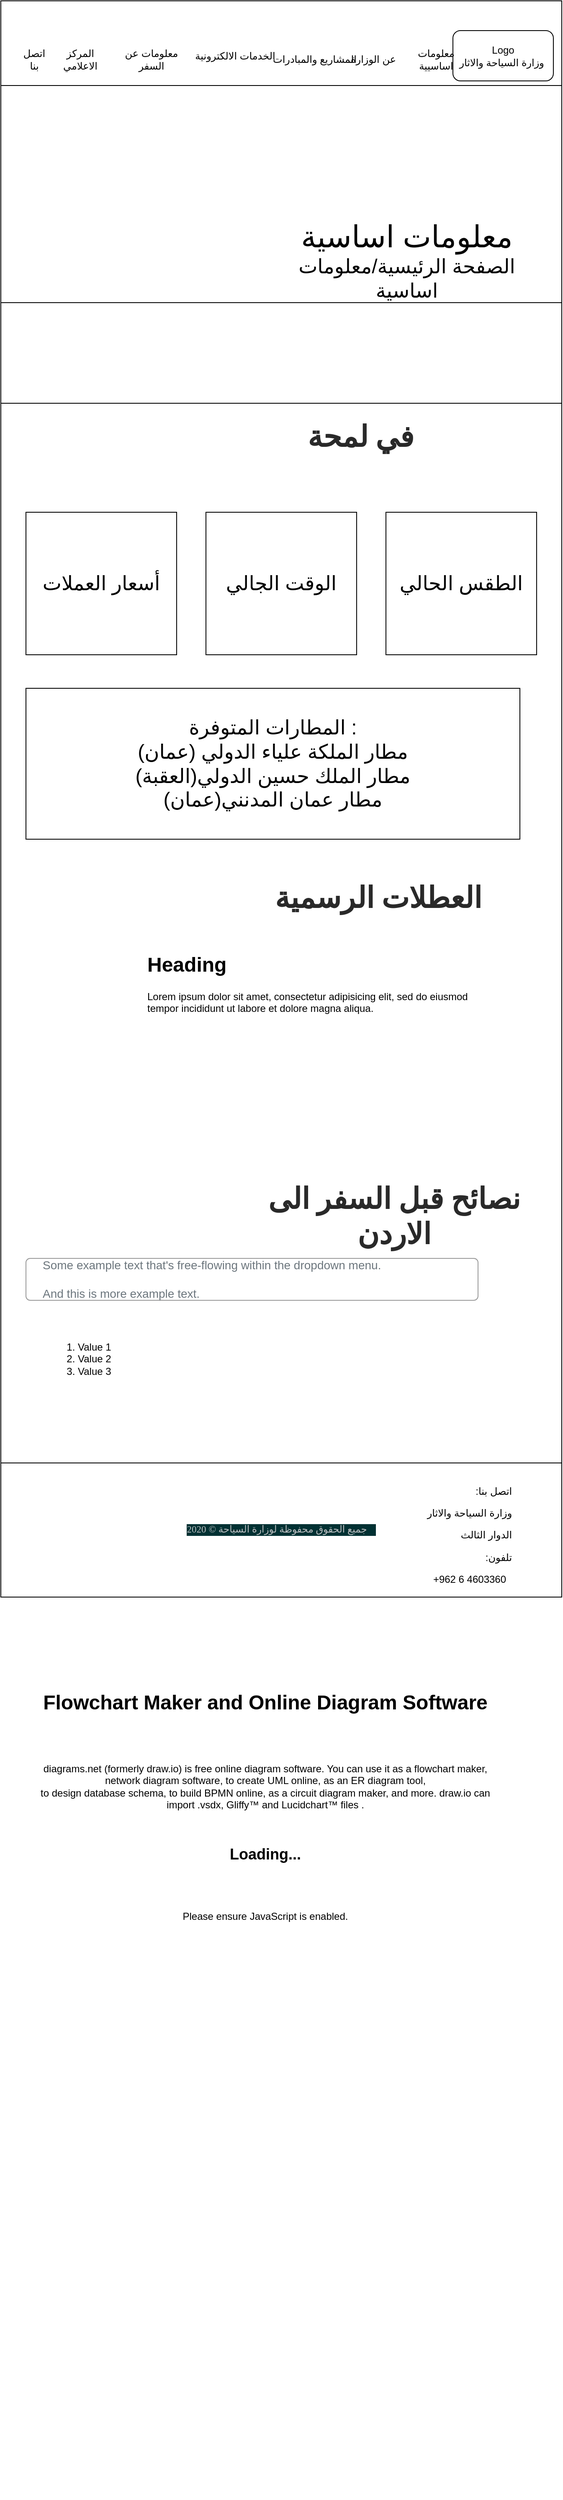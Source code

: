 <mxfile version="13.7.6" type="device"><diagram id="JNlzu4Xr3FaPNPKi71Lb" name="Page-1"><mxGraphModel dx="1038" dy="1668" grid="1" gridSize="10" guides="1" tooltips="1" connect="1" arrows="1" fold="1" page="1" pageScale="1" pageWidth="827" pageHeight="1169" math="0" shadow="0"><root><mxCell id="0"/><mxCell id="1" parent="0"/><mxCell id="hE1jJDtbksWJS3IIkHhi-1" value="" style="rounded=0;whiteSpace=wrap;html=1;" parent="1" vertex="1"><mxGeometry x="80" y="-150" width="670" height="1270" as="geometry"/></mxCell><mxCell id="hE1jJDtbksWJS3IIkHhi-2" value="" style="rounded=0;whiteSpace=wrap;html=1;fontStyle=1" parent="1" vertex="1"><mxGeometry x="80" y="-150" width="670" height="1900" as="geometry"/></mxCell><mxCell id="hE1jJDtbksWJS3IIkHhi-10" value="&lt;font&gt;&lt;span style=&quot;font-size: 36px&quot;&gt;معلومات اساسية&lt;/span&gt;&lt;br&gt;&lt;font style=&quot;font-size: 24px&quot;&gt;الصفحة الرئيسية/&lt;/font&gt;&lt;/font&gt;&lt;font style=&quot;font-size: 24px&quot;&gt;معلومات &lt;/font&gt;&lt;font&gt;&lt;font style=&quot;font-size: 24px&quot;&gt;اساسية&lt;/font&gt;&lt;br&gt;&lt;/font&gt;" style="text;html=1;strokeColor=none;fillColor=none;align=center;verticalAlign=middle;whiteSpace=wrap;rounded=0;" parent="1" vertex="1"><mxGeometry x="420" y="120" width="290" height="80" as="geometry"/></mxCell><mxCell id="hE1jJDtbksWJS3IIkHhi-11" value="" style="rounded=0;whiteSpace=wrap;html=1;" parent="1" vertex="1"><mxGeometry x="80" y="210" width="670" height="120" as="geometry"/></mxCell><mxCell id="hE1jJDtbksWJS3IIkHhi-13" value="&lt;span style=&quot;font-family: &amp;#34;cairo bold&amp;#34; ; font-size: 35px ; font-weight: 700 ; background-color: rgb(255 , 255 , 255)&quot;&gt;&lt;font color=&quot;#292929&quot;&gt;في لمحة&lt;/font&gt;&lt;/span&gt;" style="text;html=1;strokeColor=none;fillColor=none;align=center;verticalAlign=middle;whiteSpace=wrap;rounded=0;" parent="1" vertex="1"><mxGeometry x="340" y="360" width="340" height="20" as="geometry"/></mxCell><mxCell id="hE1jJDtbksWJS3IIkHhi-14" value="&lt;font style=&quot;font-size: 24px&quot;&gt;الطقس الحالي&lt;/font&gt;" style="rounded=0;whiteSpace=wrap;html=1;" parent="1" vertex="1"><mxGeometry x="540" y="460" width="180" height="170" as="geometry"/></mxCell><mxCell id="hE1jJDtbksWJS3IIkHhi-16" value="&lt;font style=&quot;font-size: 24px&quot;&gt;الوقت الجالي&lt;/font&gt;" style="rounded=0;whiteSpace=wrap;html=1;" parent="1" vertex="1"><mxGeometry x="325" y="460" width="180" height="170" as="geometry"/></mxCell><mxCell id="hE1jJDtbksWJS3IIkHhi-17" value="&lt;font style=&quot;font-size: 24px&quot;&gt;أسعار العملات&lt;/font&gt;" style="rounded=0;whiteSpace=wrap;html=1;" parent="1" vertex="1"><mxGeometry x="110" y="460" width="180" height="170" as="geometry"/></mxCell><mxCell id="hE1jJDtbksWJS3IIkHhi-18" value="&lt;font style=&quot;font-size: 24px&quot;&gt;المطارات المتوفرة :&lt;br&gt;مطار الملكة علياء الدولي (عمان)&lt;br&gt;مطار الملك حسين الدولي(العقبة)&lt;br&gt;مطار عمان المدنني(عمان)&lt;/font&gt;" style="rounded=0;whiteSpace=wrap;html=1;" parent="1" vertex="1"><mxGeometry x="110" y="670" width="590" height="180" as="geometry"/></mxCell><mxCell id="hE1jJDtbksWJS3IIkHhi-20" value="&lt;font color=&quot;#292929&quot; face=&quot;cairo bold&quot;&gt;&lt;span style=&quot;font-size: 35px ; background-color: rgb(255 , 255 , 255)&quot;&gt;&lt;b&gt;العطلات الرسمية&lt;/b&gt;&lt;/span&gt;&lt;/font&gt;" style="text;html=1;strokeColor=none;fillColor=none;align=center;verticalAlign=middle;whiteSpace=wrap;rounded=0;" parent="1" vertex="1"><mxGeometry x="361" y="910" width="340" height="20" as="geometry"/></mxCell><mxCell id="hE1jJDtbksWJS3IIkHhi-31" value="&lt;span style=&quot;font-family: &amp;#34;cairo bold&amp;#34; ; font-size: 35px ; font-weight: 700 ; background-color: rgb(255 , 255 , 255)&quot;&gt;&lt;font color=&quot;#292929&quot;&gt;نصائح قبل السفر الى الاردن&lt;/font&gt;&lt;/span&gt;" style="text;html=1;strokeColor=none;fillColor=none;align=center;verticalAlign=middle;whiteSpace=wrap;rounded=0;" parent="1" vertex="1"><mxGeometry x="380" y="1290" width="340" height="20" as="geometry"/></mxCell><mxCell id="hE1jJDtbksWJS3IIkHhi-32" value="Some example text that's free-flowing within the dropdown menu.&lt;br style=&quot;font-size: 14px&quot;&gt;&lt;br style=&quot;font-size: 14px&quot;&gt;And this is more example text." style="html=1;shadow=0;dashed=0;shape=mxgraph.bootstrap.rrect;rSize=5;strokeColor=#999999;strokeWidth=1;fillColor=#FFFFFF;fontColor=#6C767D;whiteSpace=wrap;align=left;verticalAlign=middle;spacingLeft=10;fontSize=14;spacing=10;" parent="1" vertex="1"><mxGeometry x="110" y="1350" width="540" height="50" as="geometry"/></mxCell><mxCell id="hE1jJDtbksWJS3IIkHhi-34" value="&lt;ol&gt;&lt;li&gt;Value 1&lt;/li&gt;&lt;li&gt;Value 2&lt;/li&gt;&lt;li&gt;Value 3&lt;/li&gt;&lt;/ol&gt;" style="text;strokeColor=none;fillColor=none;html=1;whiteSpace=wrap;verticalAlign=middle;overflow=hidden;rotation=0;" parent="1" vertex="1"><mxGeometry x="130" y="1420" width="490" height="100" as="geometry"/></mxCell><mxCell id="hE1jJDtbksWJS3IIkHhi-36" value="&lt;div class=&quot;sct-copyright&quot; style=&quot;box-sizing: border-box ; color: rgb(189 , 190 , 192) ; float: right ; padding-left: 0px ; padding-right: 0.9em ; font-family: &amp;#34;newfont&amp;#34; ; font-size: 11.52px ; text-align: left ; background-color: rgb(1 , 49 , 51)&quot;&gt;جميع الحقوق محفوظة لوزارة السياحة ©&amp;nbsp;2020&lt;/div&gt;&lt;div&gt;&lt;br&gt;&lt;/div&gt;" style="rounded=0;whiteSpace=wrap;html=1;" parent="1" vertex="1"><mxGeometry x="80" y="1594" width="670" height="160" as="geometry"/></mxCell><mxCell id="hE1jJDtbksWJS3IIkHhi-37" value="&lt;p class=&quot;MsoNormal&quot; align=&quot;right&quot; style=&quot;text-align: right&quot;&gt;&lt;span lang=&quot;AR-SA&quot; dir=&quot;RTL&quot; style=&quot;font-family: &amp;#34;arial&amp;#34; , sans-serif&quot;&gt;&lt;span style=&quot;background-color: rgb(255 , 255 , 255)&quot;&gt;اتصل بنا:&lt;/span&gt;&lt;span style=&quot;background-color: yellow&quot;&gt;&lt;/span&gt;&lt;/span&gt;&lt;/p&gt;&lt;p class=&quot;MsoNormal&quot; align=&quot;right&quot; style=&quot;text-align: right&quot;&gt;&lt;span lang=&quot;AR-SA&quot; dir=&quot;RTL&quot; style=&quot;font-family: &amp;#34;arial&amp;#34; , sans-serif&quot;&gt;&lt;span style=&quot;background-color: rgb(255 , 255 , 255)&quot;&gt;وزارة السياحة والاثار&lt;/span&gt;&lt;/span&gt;&lt;/p&gt;&lt;p class=&quot;MsoNormal&quot; align=&quot;right&quot; style=&quot;text-align: right&quot;&gt;&lt;span lang=&quot;AR-SA&quot; dir=&quot;RTL&quot; style=&quot;font-family: &amp;#34;arial&amp;#34; , sans-serif&quot;&gt;&lt;span style=&quot;background-color: rgb(255 , 255 , 255)&quot;&gt;الدوار الثالث&amp;nbsp;&lt;/span&gt;&lt;/span&gt;&lt;/p&gt;&lt;p class=&quot;MsoNormal&quot; align=&quot;right&quot; style=&quot;text-align: right&quot;&gt;&lt;span lang=&quot;AR-SA&quot; dir=&quot;RTL&quot; style=&quot;font-family: &amp;#34;arial&amp;#34; , sans-serif&quot;&gt;&lt;span style=&quot;background-color: rgb(255 , 255 , 255)&quot;&gt;تلفون:&lt;/span&gt;&lt;/span&gt;&lt;/p&gt;&lt;span style=&quot;line-height: 107% ; font-family: &amp;#34;arial&amp;#34; , sans-serif&quot;&gt;&lt;font style=&quot;font-size: 12px&quot;&gt;+962 6 4603360&lt;/font&gt;&lt;/span&gt;" style="text;html=1;strokeColor=none;fillColor=none;align=center;verticalAlign=middle;whiteSpace=wrap;rounded=0;" parent="1" vertex="1"><mxGeometry x="560" y="1609" width="160" height="130" as="geometry"/></mxCell><mxCell id="OHy2hrkIZlIpVGqFlEEJ-1" value="&lt;!--[if IE]&gt;&lt;meta http-equiv=&quot;X-UA-Compatible&quot; content=&quot;IE=5&quot; &gt;&lt;![endif]--&gt;&#10;&lt;!DOCTYPE html&gt;&#10;&lt;html&gt;&#10;&lt;head&gt;&#10;    &lt;title&gt;Flowchart Maker &amp;amp; Online Diagram Software&lt;/title&gt;&#10;    &lt;meta charset=&quot;utf-8&quot;/&gt;&#10;    &lt;meta http-equiv=&quot;Content-Type&quot; content=&quot;text/html; charset=UTF-8&quot;&gt;&#10;    &lt;!-- Native File System API V2 token for *.draw.io expires 14 Sep 2020 --&gt;&#10;    &lt;meta http-equiv=&quot;origin-trial&quot; content=&quot;AjgaLuh8yrlyGy6ral+WSzM7W13vqpZtL8+jrAmt90ok8cbP+sguPv0rNRnsOCiNJHEoyro6qcMav8NaR/dkwg8AAABleyJvcmlnaW4iOiJodHRwczovL2RyYXcuaW86NDQzIiwiZmVhdHVyZSI6Ik5hdGl2ZUZpbGVTeXN0ZW0yIiwiZXhwaXJ5IjoxNjAwMDkyNzkxLCJpc1N1YmRvbWFpbiI6dHJ1ZX0=&quot;&gt;&#10;    &lt;!-- Native File System API V2 token for *.diagrams.net expires 14 Sep 2020 --&gt;&#10;    &lt;meta http-equiv=&quot;origin-trial&quot; content=&quot;Al+1VXUPny629kRmXY/uWBBSXzZM4IUbLeErqn2bN/qNK/luCdHD0Lh7I4TQ/jbPxBkBMeI04U/aHBAYhurakAMAAABqeyJvcmlnaW4iOiJodHRwczovL2RpYWdyYW1zLm5ldDo0NDMiLCJmZWF0dXJlIjoiTmF0aXZlRmlsZVN5c3RlbTIiLCJleHBpcnkiOjE2MDAwOTI4MTksImlzU3ViZG9tYWluIjp0cnVlfQ==&quot;&gt;&#10;    &lt;meta name=&quot;Description&quot; content=&quot;diagrams.net is free online diagram software for making flowcharts, process diagrams, org charts, UML, ER and network diagrams&quot;&gt;&#10;    &lt;meta name=&quot;Keywords&quot; content=&quot;diagram, online, flow chart, flowchart maker, uml, erd&quot;&gt;&#10;    &lt;meta itemprop=&quot;name&quot; content=&quot;diagrams.net - free flowchart maker and diagrams online&quot;&gt;&#10;&#9;&lt;meta itemprop=&quot;description&quot; content=&quot;diagrams.net is a free online diagramming application  and flowchart maker . You can use it to create UML, entity relationship,&#10;&#9;&#9;org charts, BPMN and BPM, database schema and networks. Also possible are telecommunication network, workflow, flowcharts, maps overlays and GIS, electronic &#10;&#9;&#9;circuit and social network diagrams.&quot;&gt;&#10;&#9;&lt;meta itemprop=&quot;image&quot; content=&quot;https://lh4.googleusercontent.com/-cLKEldMbT_E/Tx8qXDuw6eI/AAAAAAAAAAs/Ke0pnlk8Gpg/w500-h344-k/BPMN%2Bdiagram%2Brc2f.png&quot;&gt;&#10;    &lt;meta name=&quot;viewport&quot; content=&quot;width=device-width, initial-scale=1.0, maximum-scale=1.0, user-scalable=no&quot;&gt;&#10;&#9;&lt;meta name=&quot;msapplication-config&quot; content=&quot;images/browserconfig.xml&quot;&gt;&#10;    &lt;meta name=&quot;mobile-web-app-capable&quot; content=&quot;yes&quot;&gt;&#10;&#9;&lt;meta name=&quot;theme-color&quot; content=&quot;#d89000&quot;&gt;&#10;&#9;&lt;script type=&quot;text/javascript&quot;&gt;&#10;&#9;&#9;/**&#10;&#9;&#9; * URL Parameters and protocol description are here:&#10;&#9;&#9; *&#10;&#9;&#9; * https://desk.draw.io/support/solutions/articles/16000042546-what-url-parameters-are-supported&#10;&#9;&#9; *&#10;&#9;&#9; * Parameters for developers:&#10;&#9;&#9; *&#10;&#9;&#9; * - dev=1: For developers only&#10;&#9;&#9; * - test=1: For developers only&#10;&#9;&#9; * - export=URL for export: For developers only&#10;&#9;&#9; * - ignoremime=1: For developers only (see DriveClient.js). Use Cmd-S to override mime.&#10;&#9;&#9; * - createindex=1: For developers only (see etc/build/README)&#10;&#9;&#9; * - filesupport=0: For developers only (see Editor.js in core)&#10;&#9;&#9; * - savesidebar=1: For developers only (see Sidebar.js)&#10;&#9;&#9; * - pages=1: For developers only (see Pages.js)&#10;&#9;&#9; * - lic=email: For developers only (see LicenseServlet.java)&#10;&#9;&#9; * --&#10;&#9;&#9; * - networkshapes=1: For testing network shapes (temporary)&#10;&#9;&#9; */&#10;&#9;&#9;var urlParams = (function()&#10;&#9;&#9;{&#10;&#9;&#9;&#9;var result = new Object();&#10;&#9;&#9;&#9;var params = window.location.search.slice(1).split('&amp;');&#10;&#9;&#9;&#9;&#10;&#9;&#9;&#9;for (var i = 0; i &lt; params.length; i++)&#10;&#9;&#9;&#9;{&#10;&#9;&#9;&#9;&#9;idx = params[i].indexOf('=');&#10;&#9;&#9;&#9;&#9;&#10;&#9;&#9;&#9;&#9;if (idx &gt; 0)&#10;&#9;&#9;&#9;&#9;{&#10;&#9;&#9;&#9;&#9;&#9;result[params[i].substring(0, idx)] = params[i].substring(idx + 1);&#10;&#9;&#9;&#9;&#9;}&#10;&#9;&#9;&#9;}&#10;&#9;&#9;&#9;&#10;&#9;&#9;&#9;return result;&#10;&#9;&#9;})();&#10;&#9;&#9;&#10;&#9;&#9;// Forces CDN caches by passing URL parameters via URL hash&#10;&#9;&#9;if (window.location.hash != null &amp;&amp; window.location.hash.substring(0, 2) == '#P')&#10;&#9;&#9;{&#10;&#9;&#9;&#9;try&#10;&#9;&#9;&#9;{&#10;&#9;&#9;&#9;&#9;urlParams = JSON.parse(decodeURIComponent(window.location.hash.substring(2)));&#10;&#9;&#9;&#9;&#9;&#10;&#9;&#9;&#9;&#9;if (urlParams.hash != null)&#10;&#9;&#9;&#9;&#9;{&#10;&#9;&#9;&#9;&#9;&#9;window.location.hash = urlParams.hash;&#10;&#9;&#9;&#9;&#9;}&#10;&#9;&#9;&#9;}&#10;&#9;&#9;&#9;catch (e)&#10;&#9;&#9;&#9;{&#10;&#9;&#9;&#9;&#9;// ignore&#10;&#9;&#9;&#9;}&#10;&#9;&#9;}&#10;&#9;&#9;&#10;&#9;&#9;// Global variable for desktop&#10;&#9;&#9;var mxIsElectron = window &amp;&amp; window.process &amp;&amp; window.process.type;&#10;&#10;&#9;&#9;// Redirects page if required&#10;&#9;&#9;if (urlParams['dev'] != '1')&#10;&#9;&#9;{&#10;&#9;&#9;&#9;(function()&#10;&#9;&#9;&#9;{&#10;&#9;&#9;&#9;&#9;var proto = window.location.protocol;&#10;&#9;&#9;&#9;&#9;&#10;&#9;&#9;&#9;&#9;if (!mxIsElectron)&#10;&#9;&#9;&#9;&#9;{&#10;&#9;&#9;&#9;&#9;&#9;var host = window.location.host;&#10;&#9;&#9;&#10;&#9;&#9;&#9;&#9;&#9;// Redirects apex, drive and rt to www&#10;&#9;&#9;&#9;&#9;&#9;if (host === 'draw.io' || host === 'rt.draw.io' || host === 'drive.draw.io')&#10;&#9;&#9;&#9;&#9;&#9;{&#10;&#9;&#9;&#9;&#9;&#9;&#9;host = 'www.draw.io';&#10;&#9;&#9;&#9;&#9;&#9;}&#10;&#9;&#9;&#9;&#9;&#9;&#10;&#9;&#9;&#9;&#9;&#9;var href = proto + '//' + host + window.location.href.substring(&#10;&#9;&#9;&#9;&#9;&#9;&#9;&#9;window.location.protocol.length +&#10;&#9;&#9;&#9;&#9;&#9;&#9;&#9;window.location.host.length + 2);&#10;&#9;&#9;&#10;&#9;&#9;&#9;&#9;&#9;// Redirects if href changes&#10;&#9;&#9;&#9;&#9;&#9;if (href != window.location.href)&#10;&#9;&#9;&#9;&#9;&#9;{&#10;&#9;&#9;&#9;&#9;&#9;&#9;window.location.href = href;&#10;&#9;&#9;&#9;&#9;&#9;}&#10;&#9;&#9;&#9;&#9;}&#10;&#9;&#9;&#9;})();&#10;&#9;&#9;}&#10;&#9;&#9;&#10;&#9;&#9;/**&#10;&#9;&#9; * Adds meta tag to the page.&#10;&#9;&#9; */&#10;&#9;&#9;function mxmeta(name, content, httpEquiv)&#10;&#9;&#9;{&#10;&#9;&#9;&#9;try&#10;&#9;&#9;&#9;{&#10;&#9;&#9;&#9;&#9;var s = document.createElement('meta');&#10;&#9;&#9;&#9;&#9;&#10;&#9;&#9;&#9;&#9;if (name != null) &#10;&#9;&#9;&#9;&#9;{&#10;&#9;&#9;&#9;&#9;&#9;s.setAttribute('name', name);&#10;&#9;&#9;&#9;&#9;}&#10;&#10;&#9;&#9;&#9;&#9;s.setAttribute('content', content);&#10;&#9;&#9;&#9;&#9;&#10;&#9;&#9;&#9;&#9;if (httpEquiv != null) &#10;&#9;&#9;&#9;&#9;{&#10;&#9;&#9;&#9;&#9;&#9;s.setAttribute('http-equiv', httpEquiv);&#10;&#9;&#9;&#9;&#9;}&#10;&#10;&#9;&#9;&#9;  &#9;var t = document.getElementsByTagName('meta')[0];&#10;&#9;&#9;&#9;  &#9;t.parentNode.insertBefore(s, t);&#10;&#9;&#9;&#9;}&#10;&#9;&#9;&#9;catch (e)&#10;&#9;&#9;&#9;{&#10;&#9;&#9;&#9;&#9;// ignore&#10;&#9;&#9;&#9;}&#10;&#9;&#9;};&#10;&#9;&#9;&#10;&#9;&#9;/**&#10;&#9;&#9; * Synchronously adds scripts to the page.&#10;&#9;&#9; */&#10;&#9;&#9;function mxscript(src, onLoad, id, dataAppKey, noWrite)&#10;&#9;&#9;{&#10;&#9;&#9;&#9;if (onLoad != null || noWrite)&#10;&#9;&#9;&#9;{&#10;&#9;&#9;&#9;&#9;var s = document.createElement('script');&#10;&#9;&#9;&#9;&#9;s.setAttribute('type', 'text/javascript');&#10;&#9;&#9;&#9;&#9;s.setAttribute('src', src);&#10;&#9;&#9;&#9;&#9;var r = false;&#10;&#9;&#9;&#9;&#9;&#10;&#9;&#9;&#9;&#9;if (id != null)&#10;&#9;&#9;&#9;&#9;{&#10;&#9;&#9;&#9;&#9;&#9;s.setAttribute('id', id);&#10;&#9;&#9;&#9;&#9;}&#10;&#9;&#9;&#9;&#9;&#10;&#9;&#9;&#9;&#9;if (dataAppKey != null)&#10;&#9;&#9;&#9;&#9;{&#10;&#9;&#9;&#9;&#9;&#9;s.setAttribute('data-app-key', dataAppKey);&#10;&#9;&#9;&#9;&#9;}&#10;&#9;&#9;&#9;&#9;&#10;&#9;&#9;&#9;&#9;if (onLoad != null)&#10;&#9;&#9;&#9;&#9;{&#10;&#9;&#9;&#9;&#9;&#9;s.onload = s.onreadystatechange = function()&#10;&#9;&#9;&#9;&#9;&#9;{&#10;&#9;&#9;&#9;&#9;&#9;&#9;if (!r &amp;&amp; (!this.readyState || this.readyState == 'complete'))&#10;&#9;&#9;&#9;&#9;&#9;&#9;{&#10;&#9;&#9;&#9;&#9;      &#9;&#9;r = true;&#10;&#9;&#9;&#9;&#9;      &#9;&#9;onLoad();&#10;&#9;&#9;&#9;&#9;&#9;&#9;}&#10;&#9;&#9;&#9;&#9;  &#9;};&#10;&#9;&#9;&#9;&#9;}&#10;&#9;&#9;&#9;  &#9;&#10;&#9;&#9;&#9;  &#9;var t = document.getElementsByTagName('script')[0];&#10;&#9;&#9;&#9;  &#9;&#10;&#9;&#9;&#9;  &#9;if (t != null)&#10;&#9;&#9;&#9;  &#9;{&#10;&#9;&#9;&#9;  &#9;&#9;t.parentNode.insertBefore(s, t);&#10;&#9;&#9;&#9;  &#9;}&#10;&#9;&#9;&#9;}&#10;&#9;&#9;&#9;else&#10;&#9;&#9;&#9;{&#10;&#9;&#9;&#9;&#9;document.write('&lt;script src=&quot;' + src + '&quot;' + ((id != null) ? ' id=&quot;' + id +'&quot; ' : '') +&#10;&#9;&#9;&#9;&#9;&#9;((dataAppKey != null) ? ' data-app-key=&quot;' + dataAppKey +'&quot; ' : '') + '&gt;&lt;/scr' + 'ipt&gt;');&#10;&#9;&#9;&#9;}&#10;&#9;&#9;};&#10;&#10;&#9;&#9;/**&#10;&#9;&#9; * Asynchronously adds scripts to the page.&#10;&#9;&#9; */&#10;&#9;&#9;function mxinclude(src)&#10;&#9;&#9;{&#10;&#9;&#9;&#9;var g = document.createElement('script');&#10;&#9;&#9;&#9;g.type = 'text/javascript';&#10;&#9;&#9;&#9;g.async = true;&#10;&#9;&#9;&#9;g.src = src;&#10;&#9;&#9;&#9;&#10;&#9;&#9;    var s = document.getElementsByTagName('script')[0];&#10;&#9;&#9;    s.parentNode.insertBefore(g, s);&#10;&#9;&#9;};&#10;&#9;&#9;&#10;&#9;&#9;/**&#10;&#9;&#9; * Adds meta tags with application name (depends on offline URL parameter)&#10;&#9;&#9; */&#10;&#9;&#9;(function()&#10;&#9;&#9;{&#10;&#9;&#9;&#9;var name = 'diagrams.net';&#10;&#9;&#9;&#9;mxmeta('apple-mobile-web-app-title', name);&#10;&#9;&#9;&#9;mxmeta('application-name', name);&#10;&#10;&#9;&#9;&#9;if (mxIsElectron)&#10;&#9;&#9;&#9;{&#10;&#9;&#9;&#9;&#9;mxmeta(null, 'default-src \'self\' \'unsafe-inline\'; connect-src \'self\' https://*.draw.io https://fonts.googleapis.com https://fonts.gstatic.com; img-src * data:; media-src *; font-src *; style-src-elem \'self\' \'unsafe-inline\' https://fonts.googleapis.com', 'Content-Security-Policy');&#10;&#9;&#9;&#9;}&#10;&#9;&#9;})();&#10;&#9;&#9;&#10;&#9;&#9;// Checks for local storage&#10;&#9;&#9;var isLocalStorage = false;&#10;&#9;&#9;&#10;&#9;&#9;try&#10;&#9;&#9;{&#10;&#9;&#9;&#9;isLocalStorage = urlParams['local'] != '1' &amp;&amp; typeof(localStorage) != 'undefined';&#10;&#9;&#9;}&#10;&#9;&#9;catch (e)&#10;&#9;&#9;{&#10;&#9;&#9;&#9;// ignored&#10;&#9;&#9;}&#10;&#10;&#9;&#9;var t0 = new Date();&#10;&#10;&#9;&#9;// Changes paths for local development environment&#10;&#9;&#9;if (urlParams['dev'] == '1')&#10;&#9;&#9;{&#10;&#9;&#9;&#9;// Used to request grapheditor/mxgraph sources in dev mode&#10;&#9;&#9;&#9;var mxDevUrl = document.location.protocol + '//devhost.jgraph.com/mxgraph2';&#10;&#9;&#9;&#9;&#10;&#9;&#9;&#9;// Used to request draw.io sources in dev mode&#10;&#9;&#9;&#9;var drawDevUrl = document.location.protocol + '//devhost.jgraph.com/drawio/src/main/webapp/';&#10;&#9;&#9;&#9;&#10;&#9;&#9;&#9;if (document.location.protocol == 'file:')&#10;&#9;&#9;&#9;{&#10;&#9;&#9;&#9;&#9;mxDevUrl = '../../../../../mxgraph2';&#10;&#9;&#9;&#9;&#9;drawDevUrl = './';&#10;&#9;&#9;&#9;&#9;&#10;&#9;&#9;&#9;&#9;// Forces includes for dev environment in node.js&#10;&#9;&#9;&#9;&#9;mxForceIncludes = true;&#10;&#9;&#9;&#9;}&#10;&#10;&#9;&#9;&#9;var geBasePath = mxDevUrl + '/javascript/examples/grapheditor/www/js';&#10;&#9;&#9;&#9;var mxBasePath = mxDevUrl + '/javascript/src';&#10;&#9;&#9;&#9;&#10;&#9;&#9;&#9;mxscript(drawDevUrl + 'js/PreConfig.js');&#10;&#9;&#9;&#9;mxscript(drawDevUrl + 'js/diagramly/Init.js');&#10;&#9;&#9;&#9;mxscript(geBasePath + '/Init.js');&#10;&#9;&#9;&#9;mxscript(mxDevUrl + '/javascript/src/js/mxClient.js');&#10;&#9;&#9;&#9;&#10;&#9;&#9;&#9;// Adds all JS code that depends on mxClient. This indirection via Devel.js is&#10;&#9;&#9;&#9;// required in some browsers to make sure mxClient.js (and the files that it&#10;&#9;&#9;&#9;// loads asynchronously) are available when the code loaded in Devel.js runs.&#10;&#9;&#9;&#9;mxscript(drawDevUrl + 'js/diagramly/Devel.js');&#10;&#9;&#9;&#9;mxscript(drawDevUrl + 'js/PostConfig.js');&#10;&#9;&#9;}&#10;&#9;&#9;else&#10;&#9;&#9;{&#10;&#9;&#9;&#9;(function()&#10;&#9;&#9;&#9;{&#10;&#9;&#9;&#9;&#9;var hostName = window.location.hostname;&#10;&#9;&#9;&#9;&#9;&#10;&#9;&#9;&#9;&#9;// Supported domains are *.draw.io and the packaged version in Quip&#10;&#9;&#9;&#9;&#9;var supportedDomain = (hostName.substring(hostName.length - 8, hostName.length) === '.draw.io') ||&#10;&#9;&#9;&#9;&#9;&#9;(hostName.substring(hostName.length - 13, hostName.length) === '.diagrams.net');&#10;&#9;&#9;&#9;&#9;&#9;(hostName.substring(hostName.length - 17, hostName.length) === '.quipelements.com');&#10;&#9;&#9;&#9;&#9;&#10;&#9;&#9;&#9;&#9;if (!supportedDomain)&#10;&#9;&#9;&#9;&#9;{&#10;&#9;&#9;&#9;&#9;&#9;mxscript('js/PreConfig.js');&#10;&#9;&#9;&#9;&#9;}&#10;&#9;&#9;&#9;&#9;&#10;&#9;&#9;&#9;&#9;mxscript('js/app.min.js');&#10;&#9;&#9;&#9;&#9;&#10;&#9;&#9;&#9;&#9;if (!supportedDomain)&#10;&#9;&#9;&#9;&#9;{&#10;&#9;&#9;&#9;&#9;&#9;mxscript('js/PostConfig.js');&#10;&#9;&#9;&#9;&#9;}&#10;&#9;&#9;&#9;})();&#10;&#9;&#9;}&#10;&#10;&#9;&#9;// Electron&#10;&#9;&#9;if (mxIsElectron)&#10;&#9;&#9;{&#10;&#9;&#9;&#9;mxscript('js/PreConfig.js');&#10;&#9;&#9;&#9;mxscript('js/diagramly/DesktopLibrary.js');&#10;&#9;&#9;&#9;mxscript('js/diagramly/ElectronApp.js');&#10;&#9;&#9;&#9;mxscript('js/extensions.min.js');&#10;&#9;&#9;&#9;mxscript('js/stencils.min.js');&#10;&#9;&#9;&#9;mxscript('js/shapes.min.js');&#10;&#9;&#9;&#9;mxscript('js/PostConfig.js');&#10;&#9;&#9;}&#10;&#9;&#9;&#10;&#9;&#9;// Adds basic error handling&#10;&#9;&#9;window.onerror = function()&#10;&#9;&#9;{&#10;&#9;&#9;&#9;var status = document.getElementById('geStatus');&#10;&#9;&#9;&#9;&#10;&#9;&#9;&#9;if (status != null)&#10;&#9;&#9;&#9;{&#10;&#9;&#9;&#9;&#9;status.innerHTML = 'Page could not be loaded. Please try refreshing.';&#10;&#9;&#9;&#9;}&#10;&#9;&#9;};&#10;&#9;&lt;/script&gt;&#10;    &lt;link rel=&quot;chrome-webstore-item&quot; href=&quot;https://chrome.google.com/webstore/detail/plgmlhohecdddhbmmkncjdmlhcmaachm&quot;&gt;&#10;&#9;&lt;link rel=&quot;apple-touch-icon&quot; sizes=&quot;180x180&quot; href=&quot;images/apple-touch-icon.png&quot;&gt;&#10;&#9;&lt;link rel=&quot;icon&quot; type=&quot;image/png&quot; sizes=&quot;32x32&quot; href=&quot;images/favicon-32x32.png&quot;&gt;&#10;&#9;&lt;link rel=&quot;icon&quot; type=&quot;image/png&quot; sizes=&quot;16x16&quot; href=&quot;images/favicon-16x16.png&quot;&gt;&#10;&#9;&lt;link rel=&quot;mask-icon&quot; href=&quot;images/safari-pinned-tab.svg&quot; color=&quot;#d89000&quot;&gt;&#10;&#9;&lt;link rel=&quot;stylesheet&quot; type=&quot;text/css&quot; href=&quot;js/croppie/croppie.min.css&quot;&gt;&#10;    &lt;link rel=&quot;stylesheet&quot; type=&quot;text/css&quot; href=&quot;styles/grapheditor.css&quot;&gt;&#10;    &lt;link rel=&quot;preconnect&quot; href=&quot;https://storage.googleapis.com&quot;&gt;&#10;    &lt;link rel=&quot;canonical&quot; href=&quot;https://app.diagrams.net&quot;&gt;&#10;&#9;&lt;link rel=&quot;manifest&quot; href=&quot;images/manifest.json&quot;&gt;&#10;&#9;&lt;link rel=&quot;shortcut icon&quot; href=&quot;favicon.ico&quot;&gt;&#10;&#9;&lt;style type=&quot;text/css&quot;&gt;&#10;&#9;&#9;body { overflow:hidden; }&#10;&#9;&#9;div.picker { z-index: 10007; }&#10;&#9;&#9;.geSidebarContainer .geTitle input {&#10;&#9;&#9;&#9;font-size:8pt;&#10;&#9;&#9;&#9;color:#606060;&#10;&#9;&#9;}&#10;&#9;&#9;.geBlock {&#10;&#9;&#9;&#9;z-index:-3;&#10;&#9;&#9;&#9;margin:100px;&#10;&#9;&#9;&#9;margin-top:40px;&#10;&#9;&#9;&#9;margin-bottom:30px;&#10;&#9;&#9;&#9;padding:20px;&#10;&#9;&#9;}&#10;&#9;&#9;.geBlock h1, .geBlock h2 {&#10;&#9;&#9;&#9;margin-top:0px;&#10;&#9;&#9;&#9;padding-top:0px;&#10;&#9;&#9;}&#10;&#9;&#9;.geEditor ::-webkit-scrollbar {&#10;&#9;&#9;    width:14px;&#10;&#9;&#9;    height:14px;&#10;&#9;&#9;}&#10;&#9;&#9;.geEditor ::-webkit-scrollbar-track {&#10;&#9;&#9;&#9;background-clip:padding-box;&#10;&#9;&#9;&#9;border:solid transparent;&#10;&#9;&#9;&#9;border-width:1px;&#10;&#9;&#9;}&#10;&#9;&#9;.geEditor ::-webkit-scrollbar-corner {&#10;&#9;&#9;&#9;background-color:transparent;&#10;&#9;&#9;}&#10;&#9;&#9;.geEditor ::-webkit-scrollbar-thumb {&#10;&#9;&#9;&#9;background-color:rgba(0,0,0,.1);&#10;&#9;&#9;&#9;background-clip:padding-box;&#10;&#9;&#9;&#9;border:solid transparent;&#10;&#9;&#9;&#9;border-radius:10px;&#10;&#9;&#9;}&#10;&#9;&#9;.geEditor ::-webkit-scrollbar-thumb:hover{&#10;&#9;&#9;&#9;background-color:rgba(0,0,0,.4);&#10;&#9;&#9;}&#10;&#9;&#9;.geTemplate {&#10;&#9;&#9;&#9;border:1px solid transparent;&#10;&#9;&#9;&#9;display:inline-block;&#10;&#9;&#9;&#9;_display:inline;&#10;&#9;&#9;&#9;vertical-align:top;&#10;&#9;&#9;&#9;border-radius:3px;&#10;&#9;&#9;&#9;overflow:hidden;&#10;&#9;&#9;&#9;font-size:14pt;&#10;&#9;&#9;&#9;cursor:pointer;&#10;&#9;&#9;&#9;margin:5px;&#10;&#9;&#9;}&#10;&#9;&lt;/style&gt;&#10;&#9;&lt;!-- Workaround for binary XHR in IE 9/10, see App.loadUrl --&gt;&#10;&#9;&lt;!--[if (IE 9)|(IE 10)]&gt;&lt;!--&gt;&#10;&#9;&#9;&lt;script type=&quot;text/vbscript&quot;&gt;&#10;&#9;&#9;&#9;Function mxUtilsBinaryToArray(Binary)&#10;&#9;&#9;&#9;&#9;Dim i&#10;&#9;&#9;&#9;&#9;ReDim byteArray(LenB(Binary))&#10;&#9;&#9;&#9;&#9;For i = 1 To LenB(Binary)&#10;&#9;&#9;&#9;&#9;&#9;byteArray(i-1) = AscB(MidB(Binary, i, 1))&#10;&#9;&#9;&#9;&#9;Next&#10;&#9;&#9;&#9;&#9;mxUtilsBinaryToArray = byteArray&#10;&#9;&#9;&#9;End Function&#10;&#9;&#9;&lt;/script&gt;&#10;&#9;&lt;!--&lt;![endif]--&gt;&#10;&lt;/head&gt;&#10;&lt;body class=&quot;geEditor&quot;&gt;&#10;&lt;div id=&quot;geInfo&quot;&gt;&#10;&#9;&lt;div class=&quot;geBlock&quot; style=&quot;text-align:center;min-width:50%;&quot;&gt;&#10;&#9;&#9;&lt;h1&gt;Flowchart Maker and Online Diagram Software&lt;/h1&gt;&#10;&#9;&#9;&lt;p&gt;&#10;&#9;&#9;&#9;diagrams.net (formerly draw.io) is free online diagram software. You can use it as a flowchart maker, network diagram software, to create UML online, as an ER diagram tool, &#10;&#9;&#9;&#9;to design database schema, to build BPMN online, as a circuit diagram maker, and more. draw.io can import .vsdx, Gliffy&amp;trade; and Lucidchart&amp;trade; files .&#10;&#9;&#9;&lt;/p&gt;&#10;&#9;&#9;&lt;h2 id=&quot;geStatus&quot;&gt;Loading...&lt;/h2&gt;&#10;&#9;&#9;&lt;p&gt;&#10;&#9;&#9;&#9;Please ensure JavaScript is enabled.&#10;&#9;&#9;&lt;/p&gt;&#10;&#9;&lt;/div&gt;&#10;&lt;/div&gt;&#10;&lt;script type=&quot;text/javascript&quot;&gt;&#10;/**&#10; * Main&#10; */&#10;if (navigator.userAgent != null &amp;&amp; navigator.userAgent.toLowerCase().&#10;&#9;indexOf(' electron/') &gt;= 0 &amp;&amp; typeof process !== 'undefined' &amp;&amp; process.versions.electron &lt; 5)&#10;{&#10;&#9;// Redirects old Electron app to latest version&#10;&#9;var div = document.getElementById('geInfo');&#10;&#9;&#10;&#9;if (div != null)&#10;&#9;{&#10;&#9;&#9;div.innerHTML = '&lt;center&gt;&lt;h2&gt;You are using an out of date version of this app.&lt;br&gt;Please download the latest version ' +&#10;&#9;&#9;&#9;'&lt;a href=&quot;https://github.com/jgraph/drawio-desktop/releases/latest&quot; target=&quot;_blank&quot;&gt;here&lt;/a&gt;.&lt;/h2&gt;&lt;/center&gt;';&#10;&#9;}&#10;}&#10;else&#10;{&#10;&#9;App.main();&#10;}&#10;&lt;/script&gt;&#10;&lt;/body&gt;&#10;&lt;/html&gt;" style="text;whiteSpace=wrap;html=1;" parent="1" vertex="1"><mxGeometry x="120" y="1800" width="550" height="1030" as="geometry"/></mxCell><mxCell id="HPbKgWGV0r4X7ZMl4yBP-1" value="&lt;h1&gt;Heading&lt;/h1&gt;&lt;p&gt;Lorem ipsum dolor sit amet, consectetur adipisicing elit, sed do eiusmod tempor incididunt ut labore et dolore magna aliqua.&lt;/p&gt;" style="text;html=1;strokeColor=none;fillColor=none;spacing=5;spacingTop=-20;whiteSpace=wrap;overflow=hidden;rounded=0;rotation=0;" vertex="1" parent="1"><mxGeometry x="250" y="980" width="400" height="180" as="geometry"/></mxCell><mxCell id="HPbKgWGV0r4X7ZMl4yBP-2" value="" style="rounded=0;whiteSpace=wrap;html=1;" vertex="1" parent="1"><mxGeometry x="80" y="-150" width="670" height="101" as="geometry"/></mxCell><mxCell id="HPbKgWGV0r4X7ZMl4yBP-3" value="Logo&lt;br&gt;وزارة السياحة والاثار&amp;nbsp;" style="rounded=1;whiteSpace=wrap;html=1;" vertex="1" parent="1"><mxGeometry x="620" y="-114.5" width="120" height="60" as="geometry"/></mxCell><mxCell id="HPbKgWGV0r4X7ZMl4yBP-4" value="معلومات اساسيية" style="text;html=1;strokeColor=none;fillColor=none;align=center;verticalAlign=middle;whiteSpace=wrap;rounded=0;" vertex="1" parent="1"><mxGeometry x="570" y="-90" width="60" height="20" as="geometry"/></mxCell><mxCell id="HPbKgWGV0r4X7ZMl4yBP-5" value="عن الوزارة" style="text;html=1;strokeColor=none;fillColor=none;align=center;verticalAlign=middle;whiteSpace=wrap;rounded=0;" vertex="1" parent="1"><mxGeometry x="490" y="-90" width="70" height="20" as="geometry"/></mxCell><mxCell id="HPbKgWGV0r4X7ZMl4yBP-6" value="المشاريع والمبادرات" style="text;html=1;strokeColor=none;fillColor=none;align=center;verticalAlign=middle;whiteSpace=wrap;rounded=0;" vertex="1" parent="1"><mxGeometry x="400" y="-90" width="110" height="20" as="geometry"/></mxCell><mxCell id="HPbKgWGV0r4X7ZMl4yBP-7" value="الخدمات الالكترونية" style="text;html=1;strokeColor=none;fillColor=none;align=center;verticalAlign=middle;whiteSpace=wrap;rounded=0;" vertex="1" parent="1"><mxGeometry x="310" y="-90" width="100" height="11" as="geometry"/></mxCell><mxCell id="HPbKgWGV0r4X7ZMl4yBP-8" value="معلومات عن السفر" style="text;html=1;strokeColor=none;fillColor=none;align=center;verticalAlign=middle;whiteSpace=wrap;rounded=0;" vertex="1" parent="1"><mxGeometry x="220" y="-90" width="80" height="20" as="geometry"/></mxCell><mxCell id="HPbKgWGV0r4X7ZMl4yBP-9" value="المركز الاعلامي" style="text;html=1;strokeColor=none;fillColor=none;align=center;verticalAlign=middle;whiteSpace=wrap;rounded=0;" vertex="1" parent="1"><mxGeometry x="140" y="-90" width="70" height="20" as="geometry"/></mxCell><mxCell id="HPbKgWGV0r4X7ZMl4yBP-10" value="اتصل بنا" style="text;html=1;strokeColor=none;fillColor=none;align=center;verticalAlign=middle;whiteSpace=wrap;rounded=0;" vertex="1" parent="1"><mxGeometry x="100" y="-90" width="40" height="20" as="geometry"/></mxCell></root></mxGraphModel></diagram></mxfile>